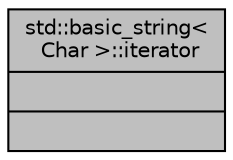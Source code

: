 digraph "std::basic_string&lt; Char &gt;::iterator"
{
  edge [fontname="Helvetica",fontsize="10",labelfontname="Helvetica",labelfontsize="10"];
  node [fontname="Helvetica",fontsize="10",shape=record];
  Node620 [label="{std::basic_string\<\l Char \>::iterator\n||}",height=0.2,width=0.4,color="black", fillcolor="grey75", style="filled", fontcolor="black"];
}
